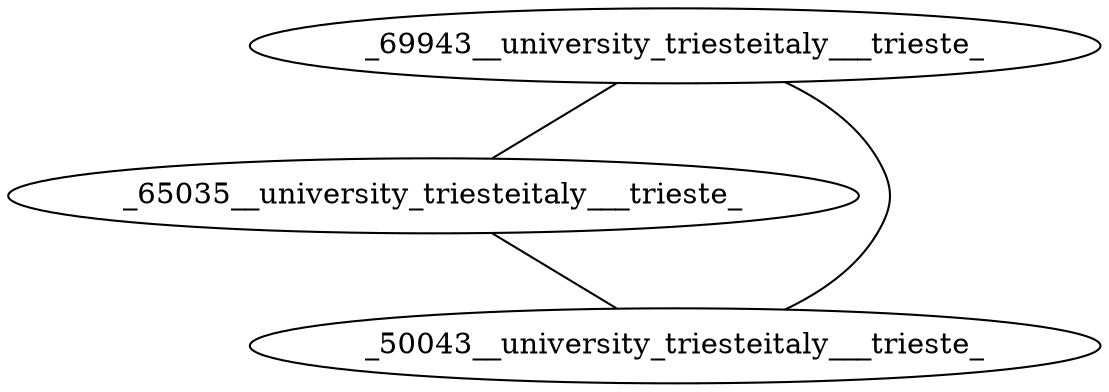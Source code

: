 graph {
_69943__university_triesteitaly___trieste_ -- _65035__university_triesteitaly___trieste_
_50043__university_triesteitaly___trieste_ -- _69943__university_triesteitaly___trieste_
_65035__university_triesteitaly___trieste_ -- _50043__university_triesteitaly___trieste_
}